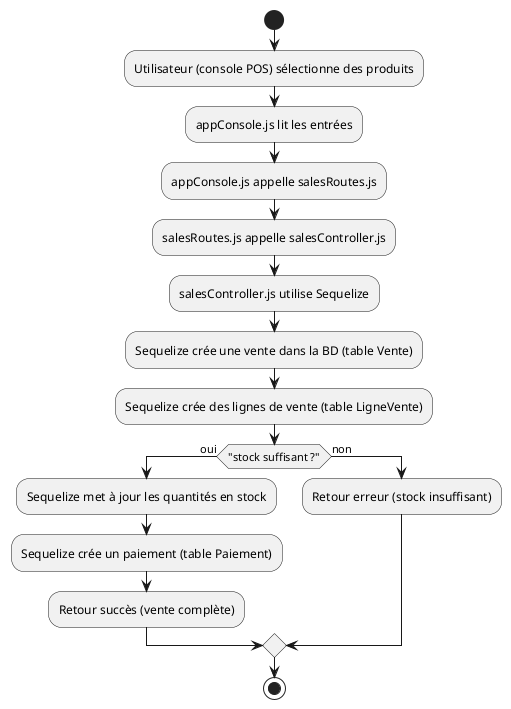 @startuml CreerVente_Implementation

start

:Utilisateur (console POS) sélectionne des produits;
:appConsole.js lit les entrées;
:appConsole.js appelle salesRoutes.js;

:salesRoutes.js appelle salesController.js;
:salesController.js utilise Sequelize;
:Sequelize crée une vente dans la BD (table Vente);
:Sequelize crée des lignes de vente (table LigneVente);

if ("stock suffisant ?") then (oui)
  :Sequelize met à jour les quantités en stock;
  :Sequelize crée un paiement (table Paiement);
  :Retour succès (vente complète);
else (non)
  :Retour erreur (stock insuffisant);
endif

stop

@enduml
